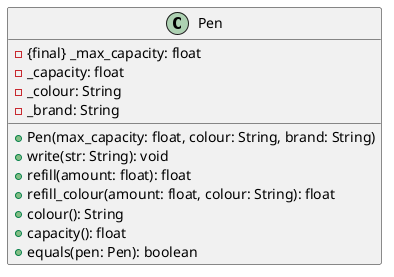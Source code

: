 ' Considere o seguinte domínio de aplicação:

' Uma caneta tem uma dada capacidade de tinta,
' cor e uma marca. A caneta mantém ainda a quantidade 
' de tinta que tem. Quando se cria uma caneta é
' necessário indicar a sua marca, capacidade de tinta
' e cor. Uma caneta quando é criada está sempre cheia.
' A marca e a cor são representadas por uma cadeia de caracteres.
' Uma caneta pode escrever, ser recarregada e indicar a sua
' cor e quantidade de tinta ainda disponível. A operação de
' escrever recebe a cadeia de caracteres a escrever no terminal.
' Esta cadeia de caracteres só é escrita caso a caneta ainda tenha
' tinta (não interessa a quantidade). Escrever uma cadeia de caracteres 
' gasta uma quantidade de tinta igual ao número de caracteres a escrever
' (o método length() de String devolve o número de caracteres da cadeia de
' caracteres). Atenção que a quantidade de tinta não pode ficar um
' número negativo. A operação de recarregar recebe com a argumento a
' quantidade tinta a adicionar e deve ter em conta a capacidade da caneta.
' Deve devolver a quantidade de tinta não utilizada no carregamento.

' Acrescente agora uma nova funcionalidade que permite recarregar a
' caneta com tinta de uma determinada cor. O recarregamento ocorre
' com a funcionalidade descrita anteriormente se a cor da tinta a
' colocar for igual à cor da caneta, devolvendo neste caso a quantidade 
' de tinta não utilizada. Caso a cor seja diferente, então deve devolver -1.
' Note que a funcionalidade deste novo método deve ser construído à custa do
' anterior, havendo assim reutilização de código.


' Primeiro modele o este domínio e depois concretize-o.


' Acrescente um novo método que permite verificar se duas
' canetas são iguais ou não de acordo com a seguinte semântica:
' duas canetas são iguais se tiverem a mesma marca, cor e capacidade.

@startuml Pen

' + -> public
' - -> private
' # -> protected
' ~ -> package
' underlined -> static (represented by {static} as prefix )
' final -> {final} as prefix

' Define classes
class Pen {
    - {final} _max_capacity: float
    - _capacity: float
    - _colour: String
    - _brand: String
    + Pen(max_capacity: float, colour: String, brand: String)
    + write(str: String): void
    + refill(amount: float): float
    + refill_colour(amount: float, colour: String): float
    + colour(): String
    + capacity(): float
    + equals(pen: Pen): boolean


}


@enduml